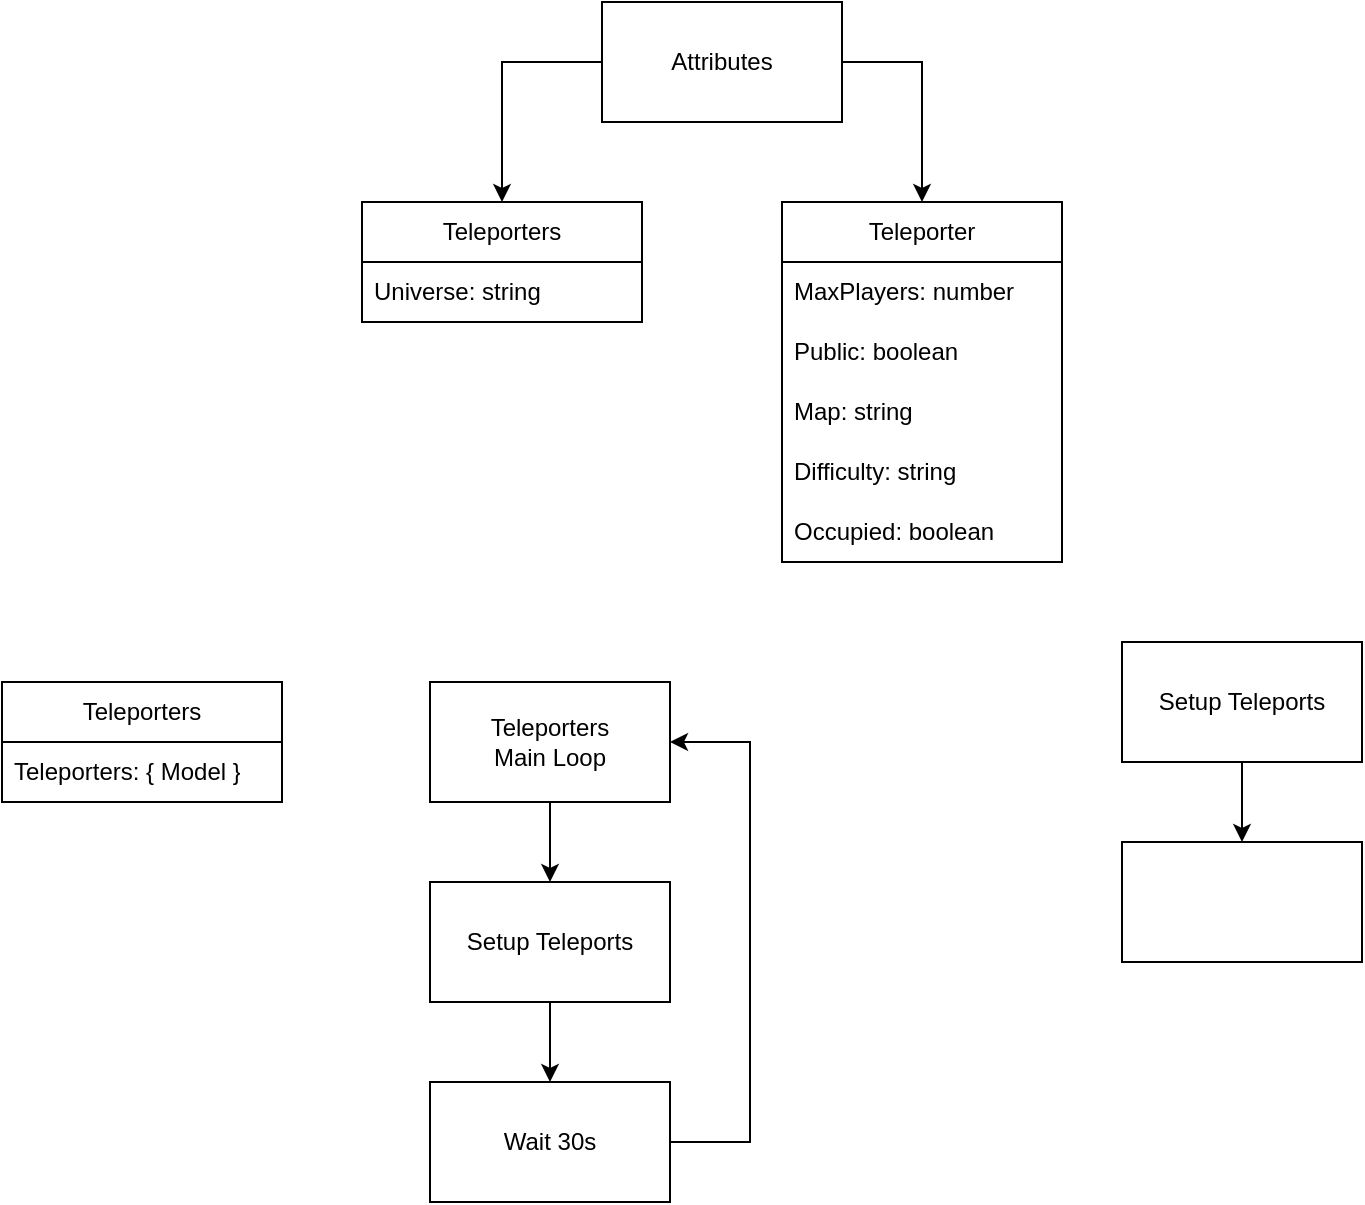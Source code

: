 <mxfile version="24.7.10">
  <diagram name="Strona-1" id="PFZMieOJ8BuyVJ-Ck4ev">
    <mxGraphModel dx="1434" dy="772" grid="1" gridSize="10" guides="1" tooltips="1" connect="1" arrows="1" fold="1" page="1" pageScale="1" pageWidth="827" pageHeight="1169" math="0" shadow="0">
      <root>
        <mxCell id="0" />
        <mxCell id="1" parent="0" />
        <mxCell id="gWZfK82UOYraCvwVRc2b-2" value="Teleporters" style="swimlane;fontStyle=0;childLayout=stackLayout;horizontal=1;startSize=30;horizontalStack=0;resizeParent=1;resizeParentMax=0;resizeLast=0;collapsible=1;marginBottom=0;whiteSpace=wrap;html=1;" vertex="1" parent="1">
          <mxGeometry x="220" y="280" width="140" height="60" as="geometry" />
        </mxCell>
        <mxCell id="gWZfK82UOYraCvwVRc2b-3" value="Universe: string" style="text;strokeColor=none;fillColor=none;align=left;verticalAlign=middle;spacingLeft=4;spacingRight=4;overflow=hidden;points=[[0,0.5],[1,0.5]];portConstraint=eastwest;rotatable=0;whiteSpace=wrap;html=1;" vertex="1" parent="gWZfK82UOYraCvwVRc2b-2">
          <mxGeometry y="30" width="140" height="30" as="geometry" />
        </mxCell>
        <mxCell id="gWZfK82UOYraCvwVRc2b-6" value="Teleporter" style="swimlane;fontStyle=0;childLayout=stackLayout;horizontal=1;startSize=30;horizontalStack=0;resizeParent=1;resizeParentMax=0;resizeLast=0;collapsible=1;marginBottom=0;whiteSpace=wrap;html=1;" vertex="1" parent="1">
          <mxGeometry x="430" y="280" width="140" height="180" as="geometry" />
        </mxCell>
        <mxCell id="gWZfK82UOYraCvwVRc2b-7" value="MaxPlayers: number" style="text;strokeColor=none;fillColor=none;align=left;verticalAlign=middle;spacingLeft=4;spacingRight=4;overflow=hidden;points=[[0,0.5],[1,0.5]];portConstraint=eastwest;rotatable=0;whiteSpace=wrap;html=1;" vertex="1" parent="gWZfK82UOYraCvwVRc2b-6">
          <mxGeometry y="30" width="140" height="30" as="geometry" />
        </mxCell>
        <mxCell id="gWZfK82UOYraCvwVRc2b-11" value="Public: boolean" style="text;strokeColor=none;fillColor=none;align=left;verticalAlign=middle;spacingLeft=4;spacingRight=4;overflow=hidden;points=[[0,0.5],[1,0.5]];portConstraint=eastwest;rotatable=0;whiteSpace=wrap;html=1;" vertex="1" parent="gWZfK82UOYraCvwVRc2b-6">
          <mxGeometry y="60" width="140" height="30" as="geometry" />
        </mxCell>
        <mxCell id="gWZfK82UOYraCvwVRc2b-13" value="Map: string" style="text;strokeColor=none;fillColor=none;align=left;verticalAlign=middle;spacingLeft=4;spacingRight=4;overflow=hidden;points=[[0,0.5],[1,0.5]];portConstraint=eastwest;rotatable=0;whiteSpace=wrap;html=1;" vertex="1" parent="gWZfK82UOYraCvwVRc2b-6">
          <mxGeometry y="90" width="140" height="30" as="geometry" />
        </mxCell>
        <mxCell id="gWZfK82UOYraCvwVRc2b-14" value="Difficulty: string" style="text;strokeColor=none;fillColor=none;align=left;verticalAlign=middle;spacingLeft=4;spacingRight=4;overflow=hidden;points=[[0,0.5],[1,0.5]];portConstraint=eastwest;rotatable=0;whiteSpace=wrap;html=1;" vertex="1" parent="gWZfK82UOYraCvwVRc2b-6">
          <mxGeometry y="120" width="140" height="30" as="geometry" />
        </mxCell>
        <mxCell id="gWZfK82UOYraCvwVRc2b-21" value="Occupied: boolean" style="text;strokeColor=none;fillColor=none;align=left;verticalAlign=middle;spacingLeft=4;spacingRight=4;overflow=hidden;points=[[0,0.5],[1,0.5]];portConstraint=eastwest;rotatable=0;whiteSpace=wrap;html=1;" vertex="1" parent="gWZfK82UOYraCvwVRc2b-6">
          <mxGeometry y="150" width="140" height="30" as="geometry" />
        </mxCell>
        <mxCell id="gWZfK82UOYraCvwVRc2b-9" style="edgeStyle=orthogonalEdgeStyle;rounded=0;orthogonalLoop=1;jettySize=auto;html=1;entryX=0.5;entryY=0;entryDx=0;entryDy=0;" edge="1" parent="1" source="gWZfK82UOYraCvwVRc2b-8" target="gWZfK82UOYraCvwVRc2b-2">
          <mxGeometry relative="1" as="geometry">
            <Array as="points">
              <mxPoint x="290" y="210" />
            </Array>
          </mxGeometry>
        </mxCell>
        <mxCell id="gWZfK82UOYraCvwVRc2b-10" style="edgeStyle=orthogonalEdgeStyle;rounded=0;orthogonalLoop=1;jettySize=auto;html=1;entryX=0.5;entryY=0;entryDx=0;entryDy=0;" edge="1" parent="1" source="gWZfK82UOYraCvwVRc2b-8" target="gWZfK82UOYraCvwVRc2b-6">
          <mxGeometry relative="1" as="geometry">
            <Array as="points">
              <mxPoint x="500" y="210" />
            </Array>
          </mxGeometry>
        </mxCell>
        <mxCell id="gWZfK82UOYraCvwVRc2b-8" value="Attributes" style="rounded=0;whiteSpace=wrap;html=1;" vertex="1" parent="1">
          <mxGeometry x="340" y="180" width="120" height="60" as="geometry" />
        </mxCell>
        <mxCell id="gWZfK82UOYraCvwVRc2b-17" value="" style="edgeStyle=orthogonalEdgeStyle;rounded=0;orthogonalLoop=1;jettySize=auto;html=1;" edge="1" parent="1" source="gWZfK82UOYraCvwVRc2b-15" target="gWZfK82UOYraCvwVRc2b-16">
          <mxGeometry relative="1" as="geometry" />
        </mxCell>
        <mxCell id="gWZfK82UOYraCvwVRc2b-15" value="Teleporters&lt;div&gt;Main Loop&lt;/div&gt;" style="rounded=0;whiteSpace=wrap;html=1;" vertex="1" parent="1">
          <mxGeometry x="254" y="520" width="120" height="60" as="geometry" />
        </mxCell>
        <mxCell id="gWZfK82UOYraCvwVRc2b-19" style="edgeStyle=orthogonalEdgeStyle;rounded=0;orthogonalLoop=1;jettySize=auto;html=1;entryX=0.5;entryY=0;entryDx=0;entryDy=0;" edge="1" parent="1" source="gWZfK82UOYraCvwVRc2b-16" target="gWZfK82UOYraCvwVRc2b-18">
          <mxGeometry relative="1" as="geometry" />
        </mxCell>
        <mxCell id="gWZfK82UOYraCvwVRc2b-16" value="Setup Teleports" style="whiteSpace=wrap;html=1;rounded=0;" vertex="1" parent="1">
          <mxGeometry x="254" y="620" width="120" height="60" as="geometry" />
        </mxCell>
        <mxCell id="gWZfK82UOYraCvwVRc2b-20" style="edgeStyle=orthogonalEdgeStyle;rounded=0;orthogonalLoop=1;jettySize=auto;html=1;entryX=1;entryY=0.5;entryDx=0;entryDy=0;" edge="1" parent="1" source="gWZfK82UOYraCvwVRc2b-18" target="gWZfK82UOYraCvwVRc2b-15">
          <mxGeometry relative="1" as="geometry">
            <Array as="points">
              <mxPoint x="414" y="750" />
              <mxPoint x="414" y="550" />
            </Array>
          </mxGeometry>
        </mxCell>
        <mxCell id="gWZfK82UOYraCvwVRc2b-18" value="Wait 30s" style="whiteSpace=wrap;html=1;rounded=0;" vertex="1" parent="1">
          <mxGeometry x="254" y="720" width="120" height="60" as="geometry" />
        </mxCell>
        <mxCell id="gWZfK82UOYraCvwVRc2b-24" value="" style="edgeStyle=orthogonalEdgeStyle;rounded=0;orthogonalLoop=1;jettySize=auto;html=1;" edge="1" parent="1" source="gWZfK82UOYraCvwVRc2b-22" target="gWZfK82UOYraCvwVRc2b-23">
          <mxGeometry relative="1" as="geometry" />
        </mxCell>
        <mxCell id="gWZfK82UOYraCvwVRc2b-22" value="Setup Teleports" style="whiteSpace=wrap;html=1;rounded=0;" vertex="1" parent="1">
          <mxGeometry x="600" y="500" width="120" height="60" as="geometry" />
        </mxCell>
        <mxCell id="gWZfK82UOYraCvwVRc2b-23" value="" style="whiteSpace=wrap;html=1;rounded=0;" vertex="1" parent="1">
          <mxGeometry x="600" y="600" width="120" height="60" as="geometry" />
        </mxCell>
        <mxCell id="gWZfK82UOYraCvwVRc2b-25" value="Teleporters" style="swimlane;fontStyle=0;childLayout=stackLayout;horizontal=1;startSize=30;horizontalStack=0;resizeParent=1;resizeParentMax=0;resizeLast=0;collapsible=1;marginBottom=0;whiteSpace=wrap;html=1;" vertex="1" parent="1">
          <mxGeometry x="40" y="520" width="140" height="60" as="geometry" />
        </mxCell>
        <mxCell id="gWZfK82UOYraCvwVRc2b-26" value="Teleporters: { Model }" style="text;strokeColor=none;fillColor=none;align=left;verticalAlign=middle;spacingLeft=4;spacingRight=4;overflow=hidden;points=[[0,0.5],[1,0.5]];portConstraint=eastwest;rotatable=0;whiteSpace=wrap;html=1;" vertex="1" parent="gWZfK82UOYraCvwVRc2b-25">
          <mxGeometry y="30" width="140" height="30" as="geometry" />
        </mxCell>
      </root>
    </mxGraphModel>
  </diagram>
</mxfile>
